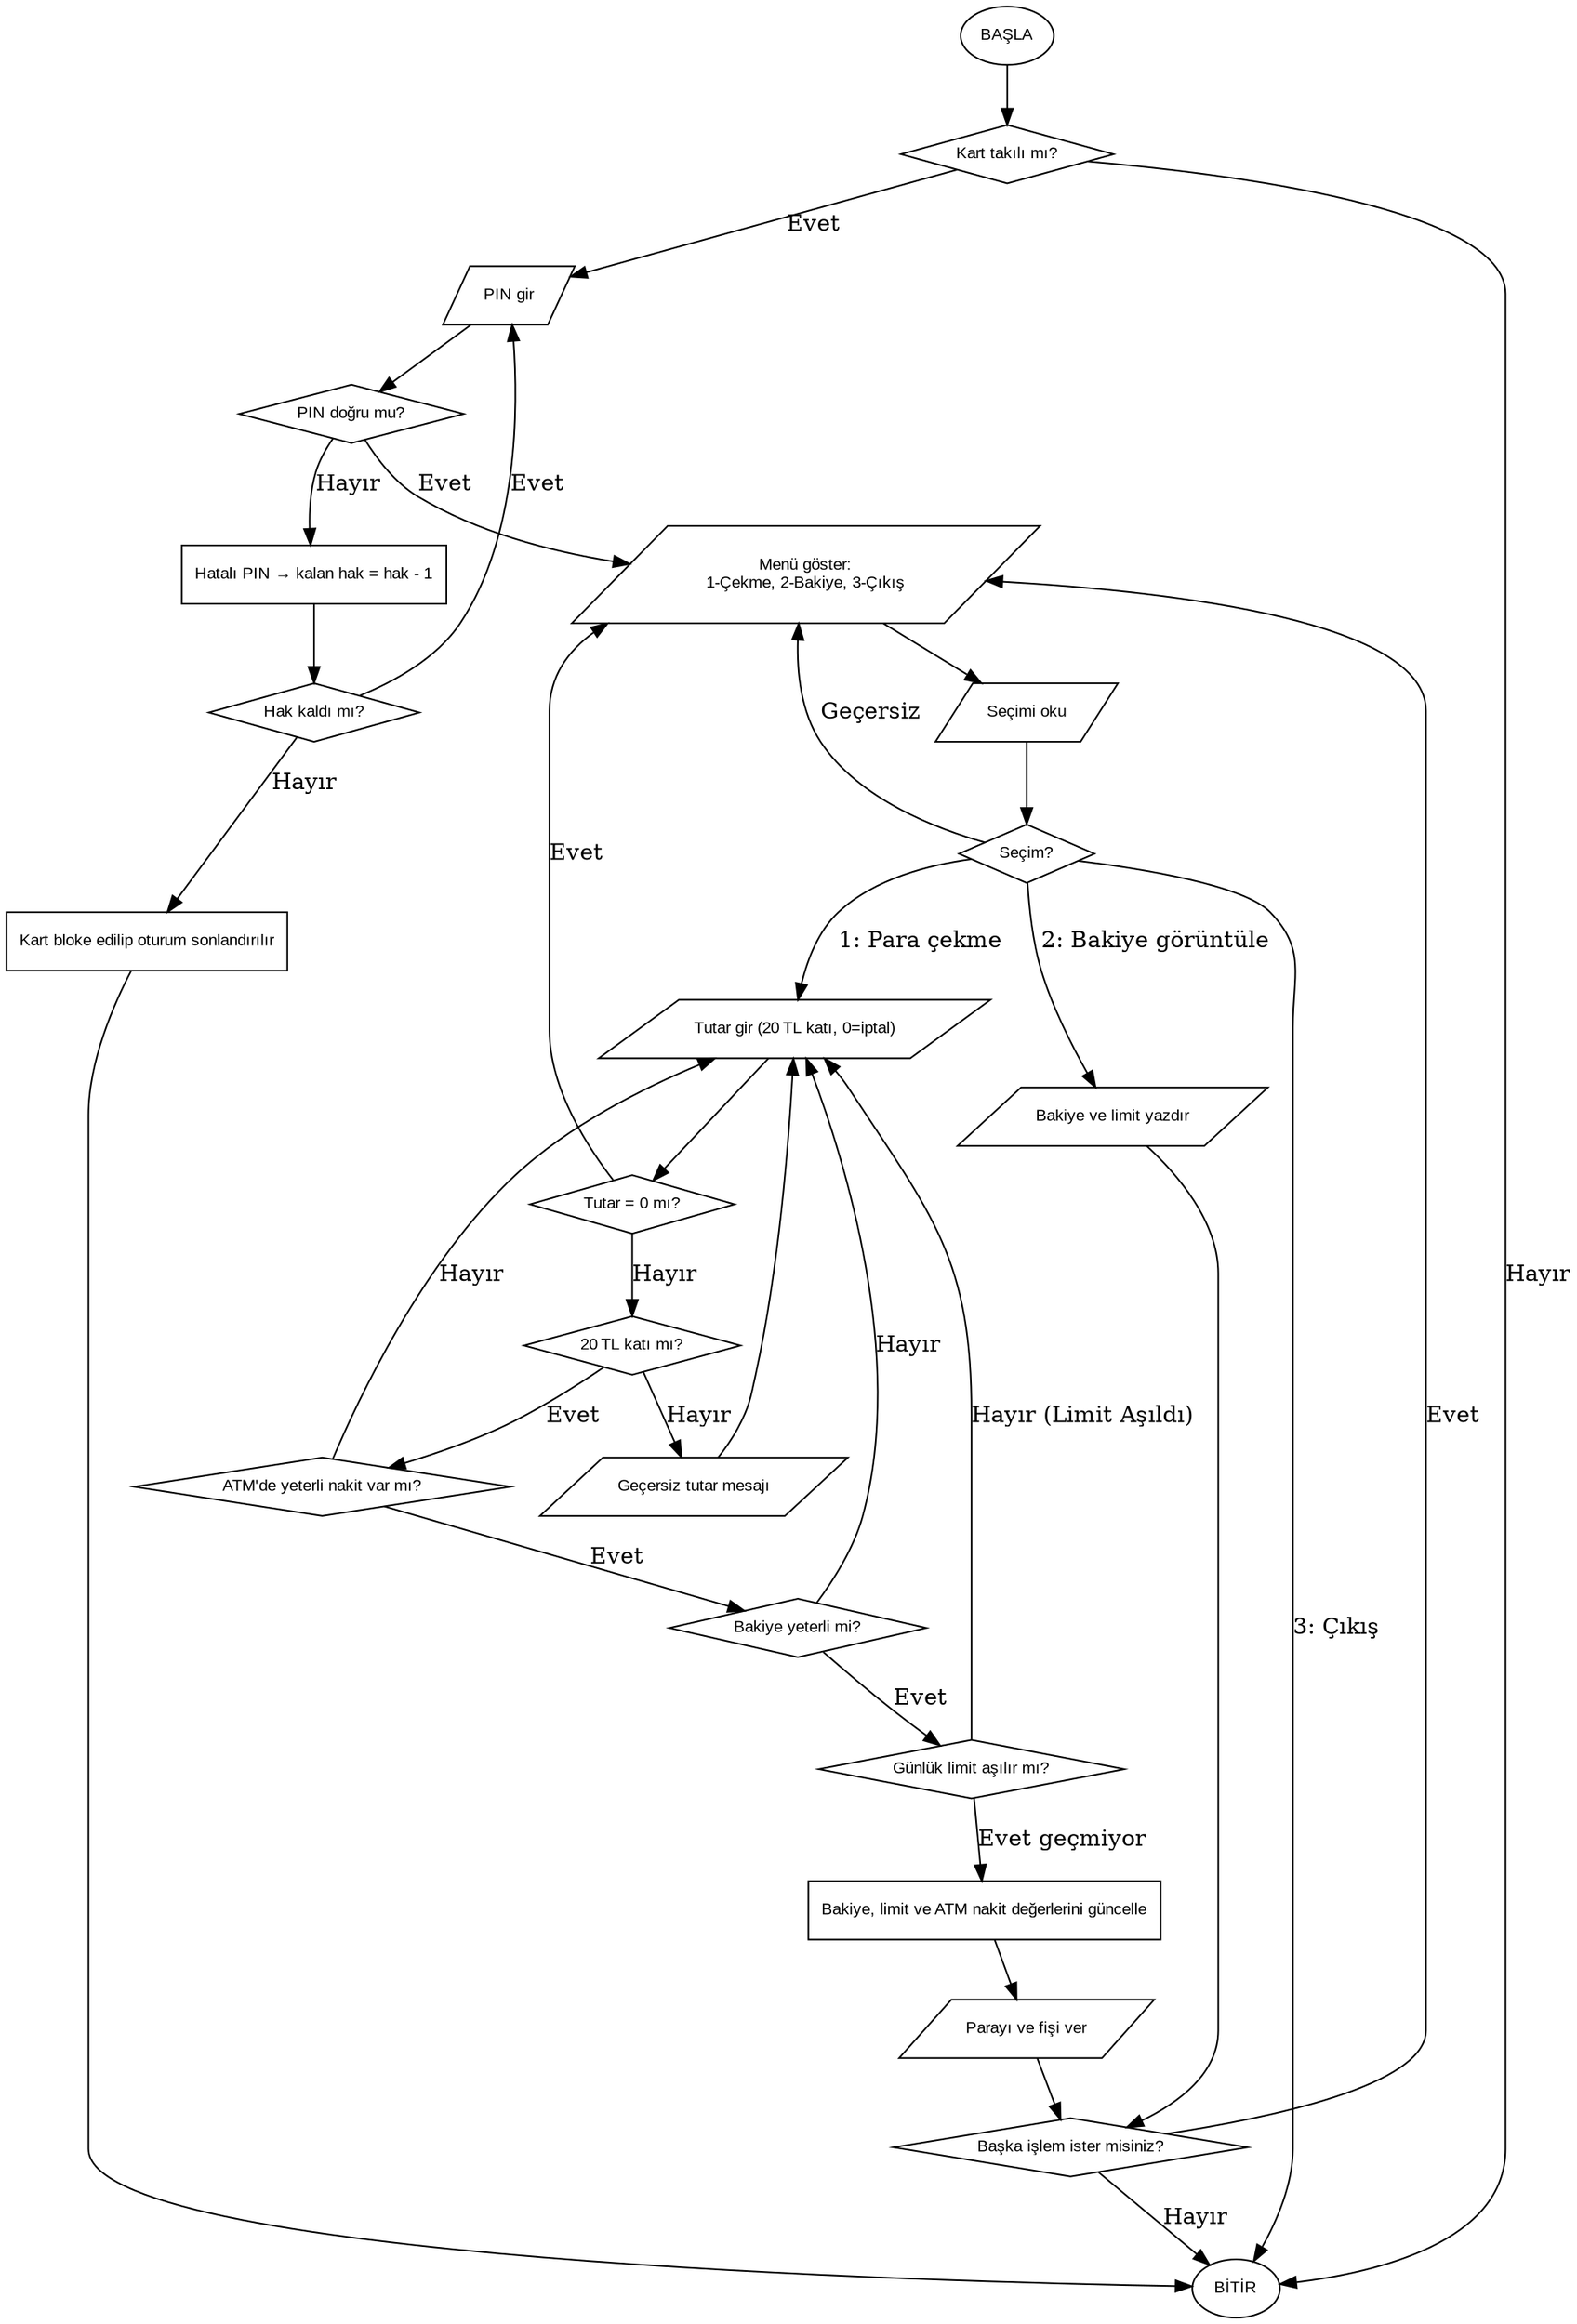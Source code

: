 digraph ATM_Withdrawal_System {
    rankdir=TB;
    node [fontname="Arial", fontsize=10];

    // Şekil tanımları
    start [shape=ellipse, label="BAŞLA"];
    card_check [shape=diamond, label="Kart takılı mı?"];
    ask_pin [shape=parallelogram, label="PIN gir"];
    check_pin [shape=diamond, label="PIN doğru mu?"];
    pin_fail [shape=box, label="Hatalı PIN → kalan hak = hak - 1"];
    pin_retry [shape=diamond, label="Hak kaldı mı?"];
    pin_block [shape=box, label="Kart bloke edilip oturum sonlandırılır"];
    menu [shape=parallelogram, label="Menü göster:\n1-Çekme, 2-Bakiye, 3-Çıkış"];
    read_choice [shape=parallelogram, label="Seçimi oku"];
    choice_check [shape=diamond, label="Seçim?"];
    withdraw_start [shape=parallelogram, label="Tutar gir (20 TL katı, 0=iptal)"];
    check_cancel [shape=diamond, label="Tutar = 0 mı?"];
    invalid_amount [shape=parallelogram, label="Geçersiz tutar mesajı"];
    multiple_20 [shape=diamond, label="20 TL katı mı?"];
    atm_cash_check [shape=diamond, label="ATM'de yeterli nakit var mı?"];
    balance_check [shape=diamond, label="Bakiye yeterli mi?"];
    limit_check [shape=diamond, label="Günlük limit aşılır mı?"];
    update_data [shape=box, label="Bakiye, limit ve ATM nakit değerlerini güncelle"];
    give_cash [shape=parallelogram, label="Parayı ve fişi ver"];
    another_op [shape=diamond, label="Başka işlem ister misiniz?"];
    show_balance [shape=parallelogram, label="Bakiye ve limit yazdır"];
    exit [shape=ellipse, label="BİTİR"];

    // Bağlantılar
    start -> card_check;
    card_check -> ask_pin [label="Evet"];
    card_check -> exit [label="Hayır"];

    ask_pin -> check_pin;
    check_pin -> menu [label="Evet"];
    check_pin -> pin_fail [label="Hayır"];

    pin_fail -> pin_retry;
    pin_retry -> ask_pin [label="Evet"];
    pin_retry -> pin_block [label="Hayır"];
    pin_block -> exit;

    // Menü döngüsü
    menu -> read_choice;
    read_choice -> choice_check;

    choice_check -> withdraw_start [label="1: Para çekme"];
    choice_check -> show_balance [label="2: Bakiye görüntüle"];
    choice_check -> exit [label="3: Çıkış"];
    choice_check -> menu [label="Geçersiz"];

    // Para çekme akışı
    withdraw_start -> check_cancel;
    check_cancel -> menu [label="Evet"];
    check_cancel -> multiple_20 [label="Hayır"];

    multiple_20 -> invalid_amount [label="Hayır"];
    invalid_amount -> withdraw_start;
    multiple_20 -> atm_cash_check [label="Evet"];

    atm_cash_check -> balance_check [label="Evet"];
    atm_cash_check -> withdraw_start [label="Hayır"];

    balance_check -> limit_check [label="Evet"];
    balance_check -> withdraw_start [label="Hayır"];

    limit_check -> update_data [label="Evet geçmiyor"];
    limit_check -> withdraw_start [label="Hayır (Limit Aşıldı)"];

    update_data -> give_cash;
    give_cash -> another_op;

    another_op -> menu [label="Evet"];
    another_op -> exit [label="Hayır"];

    // Bakiye görüntüleme akışı
    show_balance -> another_op;
}

